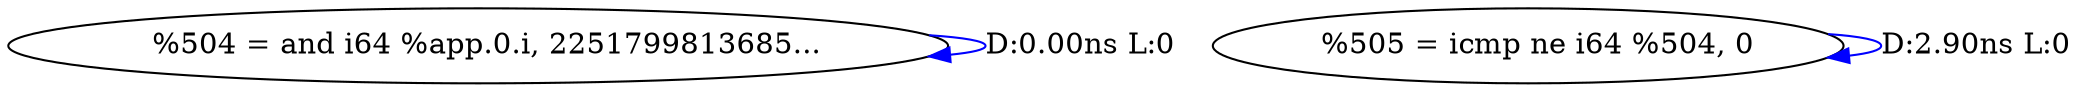 digraph {
Node0x335fc40[label="  %504 = and i64 %app.0.i, 2251799813685..."];
Node0x335fc40 -> Node0x335fc40[label="D:0.00ns L:0",color=blue];
Node0x335fd20[label="  %505 = icmp ne i64 %504, 0"];
Node0x335fd20 -> Node0x335fd20[label="D:2.90ns L:0",color=blue];
}
